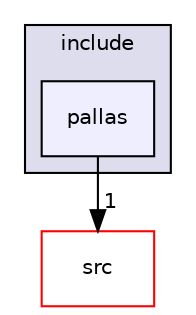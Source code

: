 digraph "include/pallas" {
  compound=true
  node [ fontsize="10", fontname="Helvetica"];
  edge [ labelfontsize="10", labelfontname="Helvetica"];
  subgraph clusterdir_d44c64559bbebec7f509842c48db8b23 {
    graph [ bgcolor="#ddddee", pencolor="black", label="include" fontname="Helvetica", fontsize="10", URL="dir_d44c64559bbebec7f509842c48db8b23.html"]
  dir_d4c168874b954dc0894104da9f882972 [shape=box, label="pallas", style="filled", fillcolor="#eeeeff", pencolor="black", URL="dir_d4c168874b954dc0894104da9f882972.html"];
  }
  dir_68267d1309a1af8e8297ef4c3efbcdba [shape=box label="src" fillcolor="white" style="filled" color="red" URL="dir_68267d1309a1af8e8297ef4c3efbcdba.html"];
  dir_d4c168874b954dc0894104da9f882972->dir_68267d1309a1af8e8297ef4c3efbcdba [headlabel="1", labeldistance=1.5 headhref="dir_000007_000008.html"];
}
